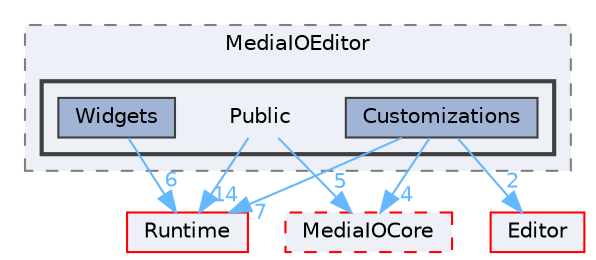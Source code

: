 digraph "Public"
{
 // INTERACTIVE_SVG=YES
 // LATEX_PDF_SIZE
  bgcolor="transparent";
  edge [fontname=Helvetica,fontsize=10,labelfontname=Helvetica,labelfontsize=10];
  node [fontname=Helvetica,fontsize=10,shape=box,height=0.2,width=0.4];
  compound=true
  subgraph clusterdir_175e7bbfbebf35631268bc33cd4e3002 {
    graph [ bgcolor="#edf0f7", pencolor="grey50", label="MediaIOEditor", fontname=Helvetica,fontsize=10 style="filled,dashed", URL="dir_175e7bbfbebf35631268bc33cd4e3002.html",tooltip=""]
  subgraph clusterdir_73fc52f4ac360d78c7b665d4babdba9b {
    graph [ bgcolor="#edf0f7", pencolor="grey25", label="", fontname=Helvetica,fontsize=10 style="filled,bold", URL="dir_73fc52f4ac360d78c7b665d4babdba9b.html",tooltip=""]
    dir_73fc52f4ac360d78c7b665d4babdba9b [shape=plaintext, label="Public"];
  dir_62803f28e139afd3c894650bdaeb9143 [label="Customizations", fillcolor="#a2b4d6", color="grey25", style="filled", URL="dir_62803f28e139afd3c894650bdaeb9143.html",tooltip=""];
  dir_bd59ad7da4fb49ced97b45539ce209d5 [label="Widgets", fillcolor="#a2b4d6", color="grey25", style="filled", URL="dir_bd59ad7da4fb49ced97b45539ce209d5.html",tooltip=""];
  }
  }
  dir_7536b172fbd480bfd146a1b1acd6856b [label="Runtime", fillcolor="#edf0f7", color="red", style="filled", URL="dir_7536b172fbd480bfd146a1b1acd6856b.html",tooltip=""];
  dir_b26507eead720464ba2ac6bbc6dcec5f [label="Editor", fillcolor="#edf0f7", color="red", style="filled", URL="dir_b26507eead720464ba2ac6bbc6dcec5f.html",tooltip=""];
  dir_bcb894c22127ee4a6e57b00883fa90b5 [label="MediaIOCore", fillcolor="#edf0f7", color="red", style="filled,dashed", URL="dir_bcb894c22127ee4a6e57b00883fa90b5.html",tooltip=""];
  dir_73fc52f4ac360d78c7b665d4babdba9b->dir_7536b172fbd480bfd146a1b1acd6856b [headlabel="14", labeldistance=1.5 headhref="dir_000838_000984.html" href="dir_000838_000984.html" color="steelblue1" fontcolor="steelblue1"];
  dir_73fc52f4ac360d78c7b665d4babdba9b->dir_bcb894c22127ee4a6e57b00883fa90b5 [headlabel="5", labeldistance=1.5 headhref="dir_000838_000617.html" href="dir_000838_000617.html" color="steelblue1" fontcolor="steelblue1"];
  dir_62803f28e139afd3c894650bdaeb9143->dir_7536b172fbd480bfd146a1b1acd6856b [headlabel="7", labeldistance=1.5 headhref="dir_000278_000984.html" href="dir_000278_000984.html" color="steelblue1" fontcolor="steelblue1"];
  dir_62803f28e139afd3c894650bdaeb9143->dir_b26507eead720464ba2ac6bbc6dcec5f [headlabel="2", labeldistance=1.5 headhref="dir_000278_000357.html" href="dir_000278_000357.html" color="steelblue1" fontcolor="steelblue1"];
  dir_62803f28e139afd3c894650bdaeb9143->dir_bcb894c22127ee4a6e57b00883fa90b5 [headlabel="4", labeldistance=1.5 headhref="dir_000278_000617.html" href="dir_000278_000617.html" color="steelblue1" fontcolor="steelblue1"];
  dir_bd59ad7da4fb49ced97b45539ce209d5->dir_7536b172fbd480bfd146a1b1acd6856b [headlabel="6", labeldistance=1.5 headhref="dir_001280_000984.html" href="dir_001280_000984.html" color="steelblue1" fontcolor="steelblue1"];
}
